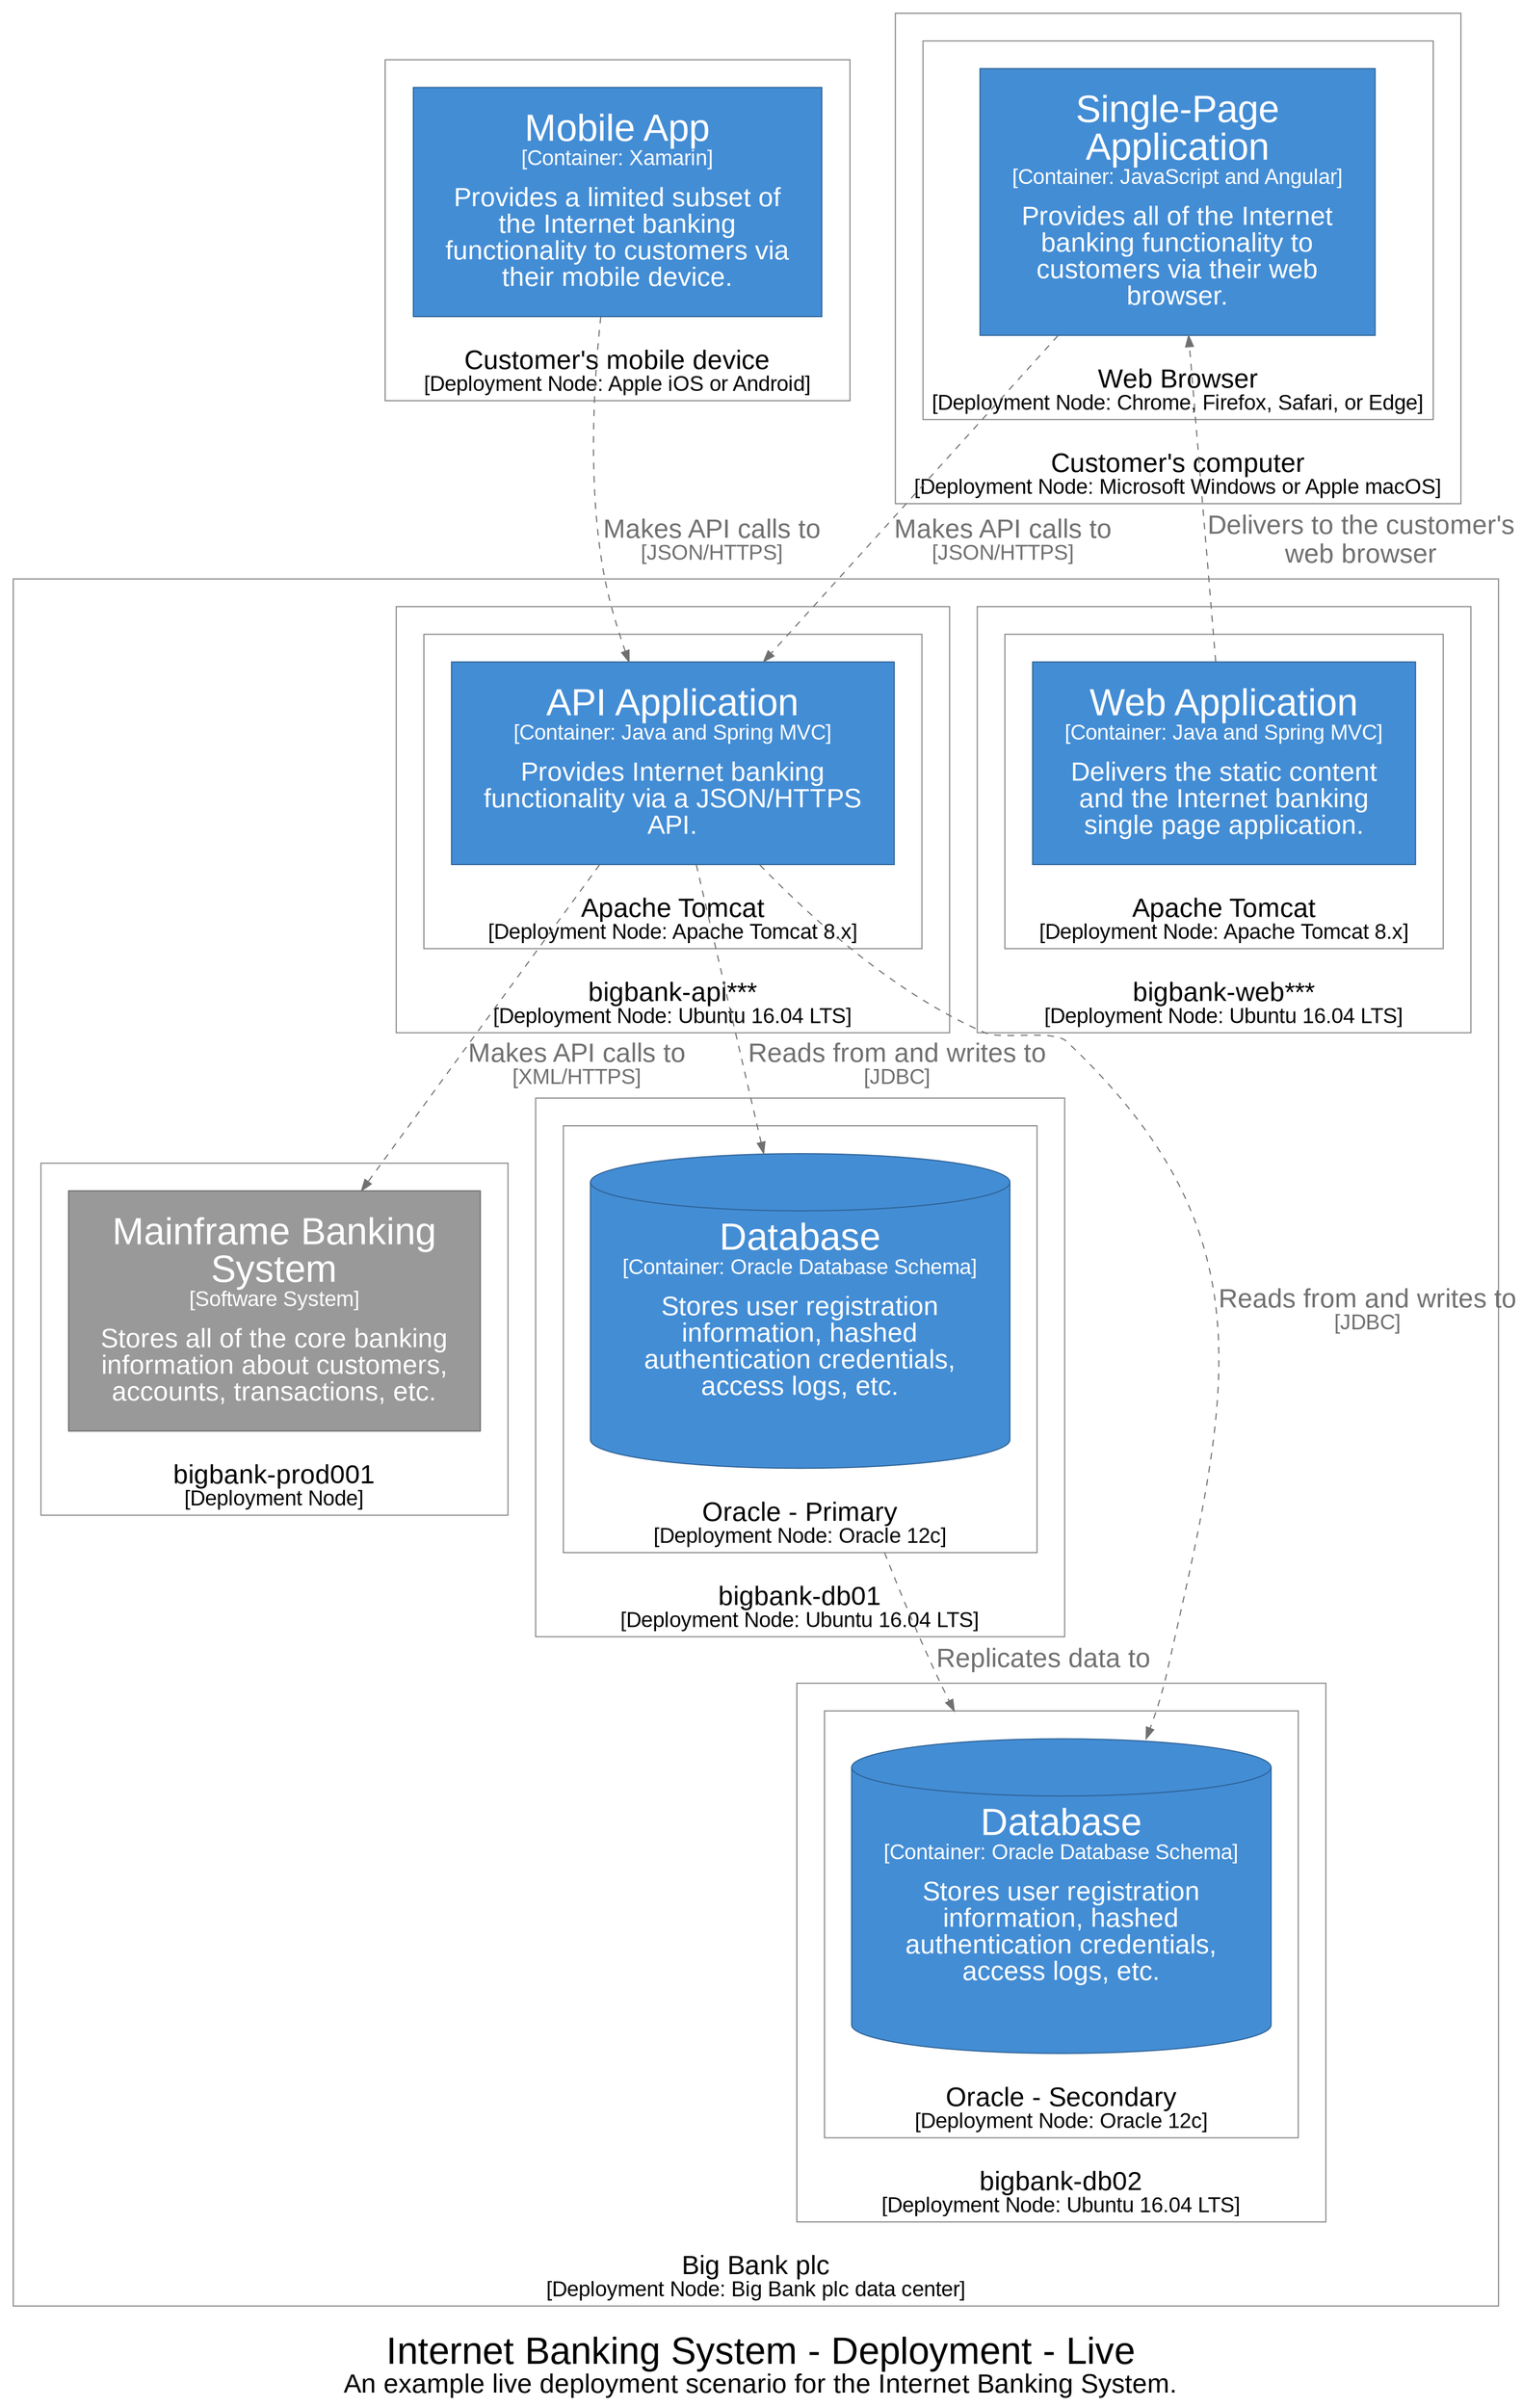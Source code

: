 digraph {
  compound=true
  graph [fontname="Arial", rankdir=TB, ranksep=1.0, nodesep=1.0]
  node [fontname="Arial", shape=box, margin="0.4,0.3"]
  edge [fontname="Arial"]
  label=<<br /><font point-size="34">Internet Banking System - Deployment - Live</font><br /><font point-size="24">An example live deployment scenario for the Internet Banking System.</font>>

  subgraph cluster_67 {
    margin=25
    label=<<font point-size="24">Customer's mobile device</font><br /><font point-size="19">[Deployment Node: Apple iOS or Android]</font>>
    labelloc=b
    color="#888888"
    fontcolor="#000000"
    fillcolor="#ffffff"

    68 [id=68,shape=rect, label=<<font point-size="34">Mobile App</font><br /><font point-size="19">[Container: Xamarin]</font><br /><br /><font point-size="24">Provides a limited subset of<br />the Internet banking<br />functionality to customers via<br />their mobile device.</font>>, style=filled, color="#2e6295", fillcolor="#438dd5", fontcolor="#ffffff"]
  }

  subgraph cluster_69 {
    margin=25
    label=<<font point-size="24">Customer's computer</font><br /><font point-size="19">[Deployment Node: Microsoft Windows or Apple macOS]</font>>
    labelloc=b
    color="#888888"
    fontcolor="#000000"
    fillcolor="#ffffff"

    subgraph cluster_70 {
      margin=25
      label=<<font point-size="24">Web Browser</font><br /><font point-size="19">[Deployment Node: Chrome, Firefox, Safari, or Edge]</font>>
      labelloc=b
      color="#888888"
      fontcolor="#000000"
      fillcolor="#ffffff"

      71 [id=71,shape=rect, label=<<font point-size="34">Single-Page<br />Application</font><br /><font point-size="19">[Container: JavaScript and Angular]</font><br /><br /><font point-size="24">Provides all of the Internet<br />banking functionality to<br />customers via their web<br />browser.</font>>, style=filled, color="#2e6295", fillcolor="#438dd5", fontcolor="#ffffff"]
    }

  }

  subgraph cluster_72 {
    margin=25
    label=<<font point-size="24">Big Bank plc</font><br /><font point-size="19">[Deployment Node: Big Bank plc data center]</font>>
    labelloc=b
    color="#888888"
    fontcolor="#000000"
    fillcolor="#ffffff"

    subgraph cluster_73 {
      margin=25
      label=<<font point-size="24">bigbank-prod001</font><br /><font point-size="19">[Deployment Node]</font>>
      labelloc=b
      color="#888888"
      fontcolor="#000000"
      fillcolor="#ffffff"

      74 [id=74,shape=rect, label=<<font point-size="34">Mainframe Banking<br />System</font><br /><font point-size="19">[Software System]</font><br /><br /><font point-size="24">Stores all of the core banking<br />information about customers,<br />accounts, transactions, etc.</font>>, style=filled, color="#6b6b6b", fillcolor="#999999", fontcolor="#ffffff"]
    }

    subgraph cluster_75 {
      margin=25
      label=<<font point-size="24">bigbank-web***</font><br /><font point-size="19">[Deployment Node: Ubuntu 16.04 LTS]</font>>
      labelloc=b
      color="#888888"
      fontcolor="#000000"
      fillcolor="#ffffff"

      subgraph cluster_76 {
        margin=25
        label=<<font point-size="24">Apache Tomcat</font><br /><font point-size="19">[Deployment Node: Apache Tomcat 8.x]</font>>
        labelloc=b
        color="#888888"
        fontcolor="#000000"
        fillcolor="#ffffff"

        77 [id=77,shape=rect, label=<<font point-size="34">Web Application</font><br /><font point-size="19">[Container: Java and Spring MVC]</font><br /><br /><font point-size="24">Delivers the static content<br />and the Internet banking<br />single page application.</font>>, style=filled, color="#2e6295", fillcolor="#438dd5", fontcolor="#ffffff"]
      }

    }

    subgraph cluster_79 {
      margin=25
      label=<<font point-size="24">bigbank-api***</font><br /><font point-size="19">[Deployment Node: Ubuntu 16.04 LTS]</font>>
      labelloc=b
      color="#888888"
      fontcolor="#000000"
      fillcolor="#ffffff"

      subgraph cluster_80 {
        margin=25
        label=<<font point-size="24">Apache Tomcat</font><br /><font point-size="19">[Deployment Node: Apache Tomcat 8.x]</font>>
        labelloc=b
        color="#888888"
        fontcolor="#000000"
        fillcolor="#ffffff"

        81 [id=81,shape=rect, label=<<font point-size="34">API Application</font><br /><font point-size="19">[Container: Java and Spring MVC]</font><br /><br /><font point-size="24">Provides Internet banking<br />functionality via a JSON/HTTPS<br />API.</font>>, style=filled, color="#2e6295", fillcolor="#438dd5", fontcolor="#ffffff"]
      }

    }

    subgraph cluster_85 {
      margin=25
      label=<<font point-size="24">bigbank-db01</font><br /><font point-size="19">[Deployment Node: Ubuntu 16.04 LTS]</font>>
      labelloc=b
      color="#888888"
      fontcolor="#000000"
      fillcolor="#ffffff"

      subgraph cluster_86 {
        margin=25
        label=<<font point-size="24">Oracle - Primary</font><br /><font point-size="19">[Deployment Node: Oracle 12c]</font>>
        labelloc=b
        color="#888888"
        fontcolor="#000000"
        fillcolor="#ffffff"

        87 [id=87,shape=cylinder, label=<<font point-size="34">Database</font><br /><font point-size="19">[Container: Oracle Database Schema]</font><br /><br /><font point-size="24">Stores user registration<br />information, hashed<br />authentication credentials,<br />access logs, etc.</font>>, style=filled, color="#2e6295", fillcolor="#438dd5", fontcolor="#ffffff"]
      }

    }

    subgraph cluster_89 {
      margin=25
      label=<<font point-size="24">bigbank-db02</font><br /><font point-size="19">[Deployment Node: Ubuntu 16.04 LTS]</font>>
      labelloc=b
      color="#888888"
      fontcolor="#000000"
      fillcolor="#ffffff"

      subgraph cluster_90 {
        margin=25
        label=<<font point-size="24">Oracle - Secondary</font><br /><font point-size="19">[Deployment Node: Oracle 12c]</font>>
        labelloc=b
        color="#888888"
        fontcolor="#000000"
        fillcolor="#ffffff"

        91 [id=91,shape=cylinder, label=<<font point-size="34">Database</font><br /><font point-size="19">[Container: Oracle Database Schema]</font><br /><br /><font point-size="24">Stores user registration<br />information, hashed<br />authentication credentials,<br />access logs, etc.</font>>, style=filled, color="#2e6295", fillcolor="#438dd5", fontcolor="#ffffff"]
      }

    }

  }

  77 -> 71 [id=78, label=<<font point-size="24">Delivers to the customer's<br />web browser</font>>, style="dashed", color="#707070", fontcolor="#707070"]
  68 -> 81 [id=82, label=<<font point-size="24">Makes API calls to</font><br /><font point-size="19">[JSON/HTTPS]</font>>, style="dashed", color="#707070", fontcolor="#707070"]
  71 -> 81 [id=83, label=<<font point-size="24">Makes API calls to</font><br /><font point-size="19">[JSON/HTTPS]</font>>, style="dashed", color="#707070", fontcolor="#707070"]
  81 -> 74 [id=84, label=<<font point-size="24">Makes API calls to</font><br /><font point-size="19">[XML/HTTPS]</font>>, style="dashed", color="#707070", fontcolor="#707070"]
  81 -> 87 [id=88, label=<<font point-size="24">Reads from and writes to</font><br /><font point-size="19">[JDBC]</font>>, style="dashed", color="#707070", fontcolor="#707070"]
  81 -> 91 [id=92, label=<<font point-size="24">Reads from and writes to</font><br /><font point-size="19">[JDBC]</font>>, style="dashed", color="#707070", fontcolor="#707070"]
  87 -> 91 [id=93, label=<<font point-size="24">Replicates data to</font>>, style="dashed", color="#707070", fontcolor="#707070",ltail=cluster_86,lhead=cluster_90]
}